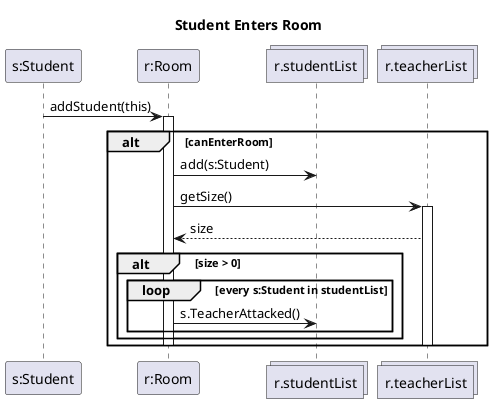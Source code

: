 @startuml student_enters_room
title Student Enters Room
participant "s:Student" as Student
participant "r:Room" as Room
collections "r.studentList" as sl
collections "r.teacherList" as tl

Student -> Room : addStudent(this)
alt canEnterRoom

    activate Room
        Room -> sl : add(s:Student)
            Room -> tl : getSize()
            activate tl
                tl --> Room : size

            alt size > 0
                loop every s:Student in studentList
                    Room -> sl : s.TeacherAttacked()
                end
            end
            deactivate tl
    deactivate Room
end
@enduml
